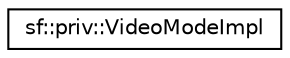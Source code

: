 digraph "Graphical Class Hierarchy"
{
 // LATEX_PDF_SIZE
  edge [fontname="Helvetica",fontsize="10",labelfontname="Helvetica",labelfontsize="10"];
  node [fontname="Helvetica",fontsize="10",shape=record];
  rankdir="LR";
  Node0 [label="sf::priv::VideoModeImpl",height=0.2,width=0.4,color="black", fillcolor="white", style="filled",URL="$d1/d31/classsf_1_1priv_1_1VideoModeImpl.html",tooltip="OS-specific implementation of video modes functions."];
}
